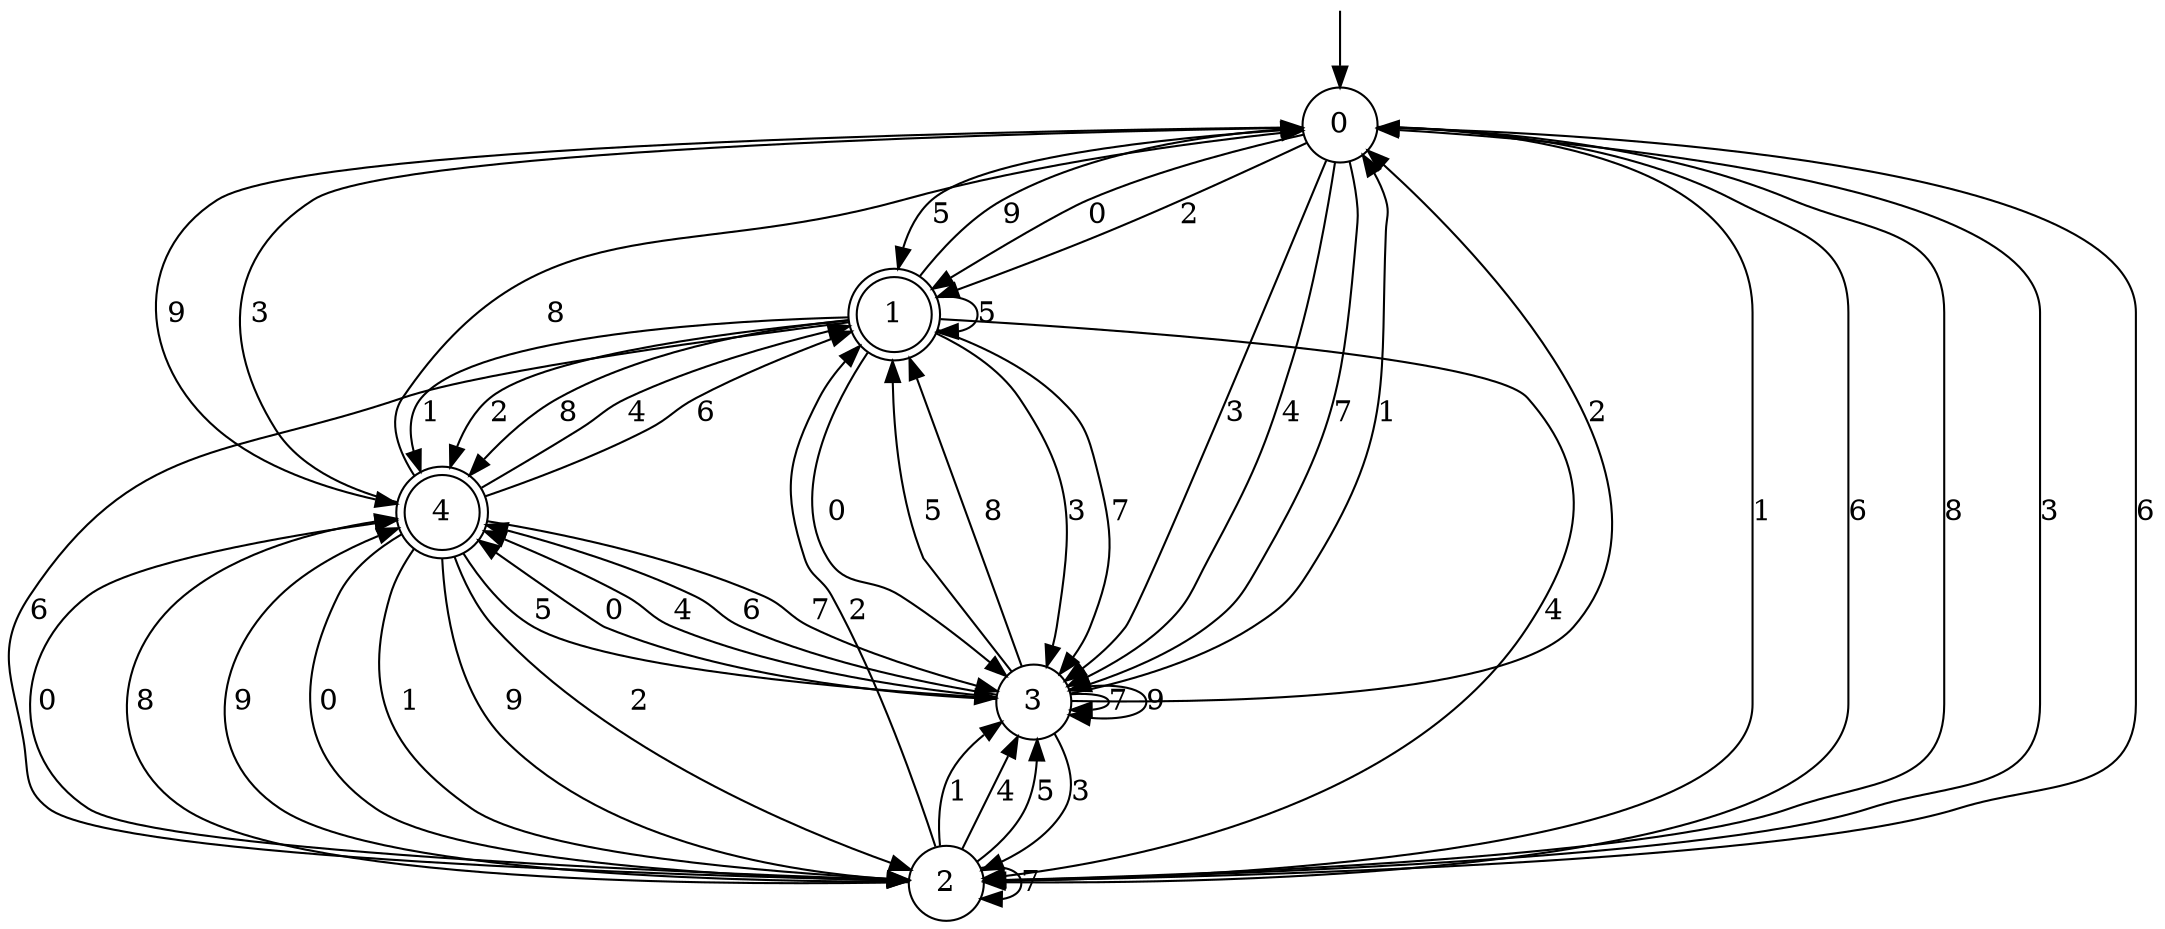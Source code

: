 digraph g {

	s0 [shape="circle" label="0"];
	s1 [shape="doublecircle" label="1"];
	s2 [shape="circle" label="2"];
	s3 [shape="circle" label="3"];
	s4 [shape="doublecircle" label="4"];
	s0 -> s1 [label="0"];
	s0 -> s2 [label="1"];
	s0 -> s1 [label="2"];
	s0 -> s3 [label="3"];
	s0 -> s3 [label="4"];
	s0 -> s1 [label="5"];
	s0 -> s2 [label="6"];
	s0 -> s3 [label="7"];
	s0 -> s2 [label="8"];
	s0 -> s4 [label="9"];
	s1 -> s3 [label="0"];
	s1 -> s4 [label="1"];
	s1 -> s4 [label="2"];
	s1 -> s3 [label="3"];
	s1 -> s2 [label="4"];
	s1 -> s1 [label="5"];
	s1 -> s2 [label="6"];
	s1 -> s3 [label="7"];
	s1 -> s4 [label="8"];
	s1 -> s0 [label="9"];
	s2 -> s4 [label="0"];
	s2 -> s3 [label="1"];
	s2 -> s1 [label="2"];
	s2 -> s0 [label="3"];
	s2 -> s3 [label="4"];
	s2 -> s3 [label="5"];
	s2 -> s0 [label="6"];
	s2 -> s2 [label="7"];
	s2 -> s4 [label="8"];
	s2 -> s4 [label="9"];
	s3 -> s4 [label="0"];
	s3 -> s0 [label="1"];
	s3 -> s0 [label="2"];
	s3 -> s2 [label="3"];
	s3 -> s4 [label="4"];
	s3 -> s1 [label="5"];
	s3 -> s4 [label="6"];
	s3 -> s3 [label="7"];
	s3 -> s1 [label="8"];
	s3 -> s3 [label="9"];
	s4 -> s2 [label="0"];
	s4 -> s2 [label="1"];
	s4 -> s2 [label="2"];
	s4 -> s0 [label="3"];
	s4 -> s1 [label="4"];
	s4 -> s3 [label="5"];
	s4 -> s1 [label="6"];
	s4 -> s3 [label="7"];
	s4 -> s0 [label="8"];
	s4 -> s2 [label="9"];

__start0 [label="" shape="none" width="0" height="0"];
__start0 -> s0;

}
